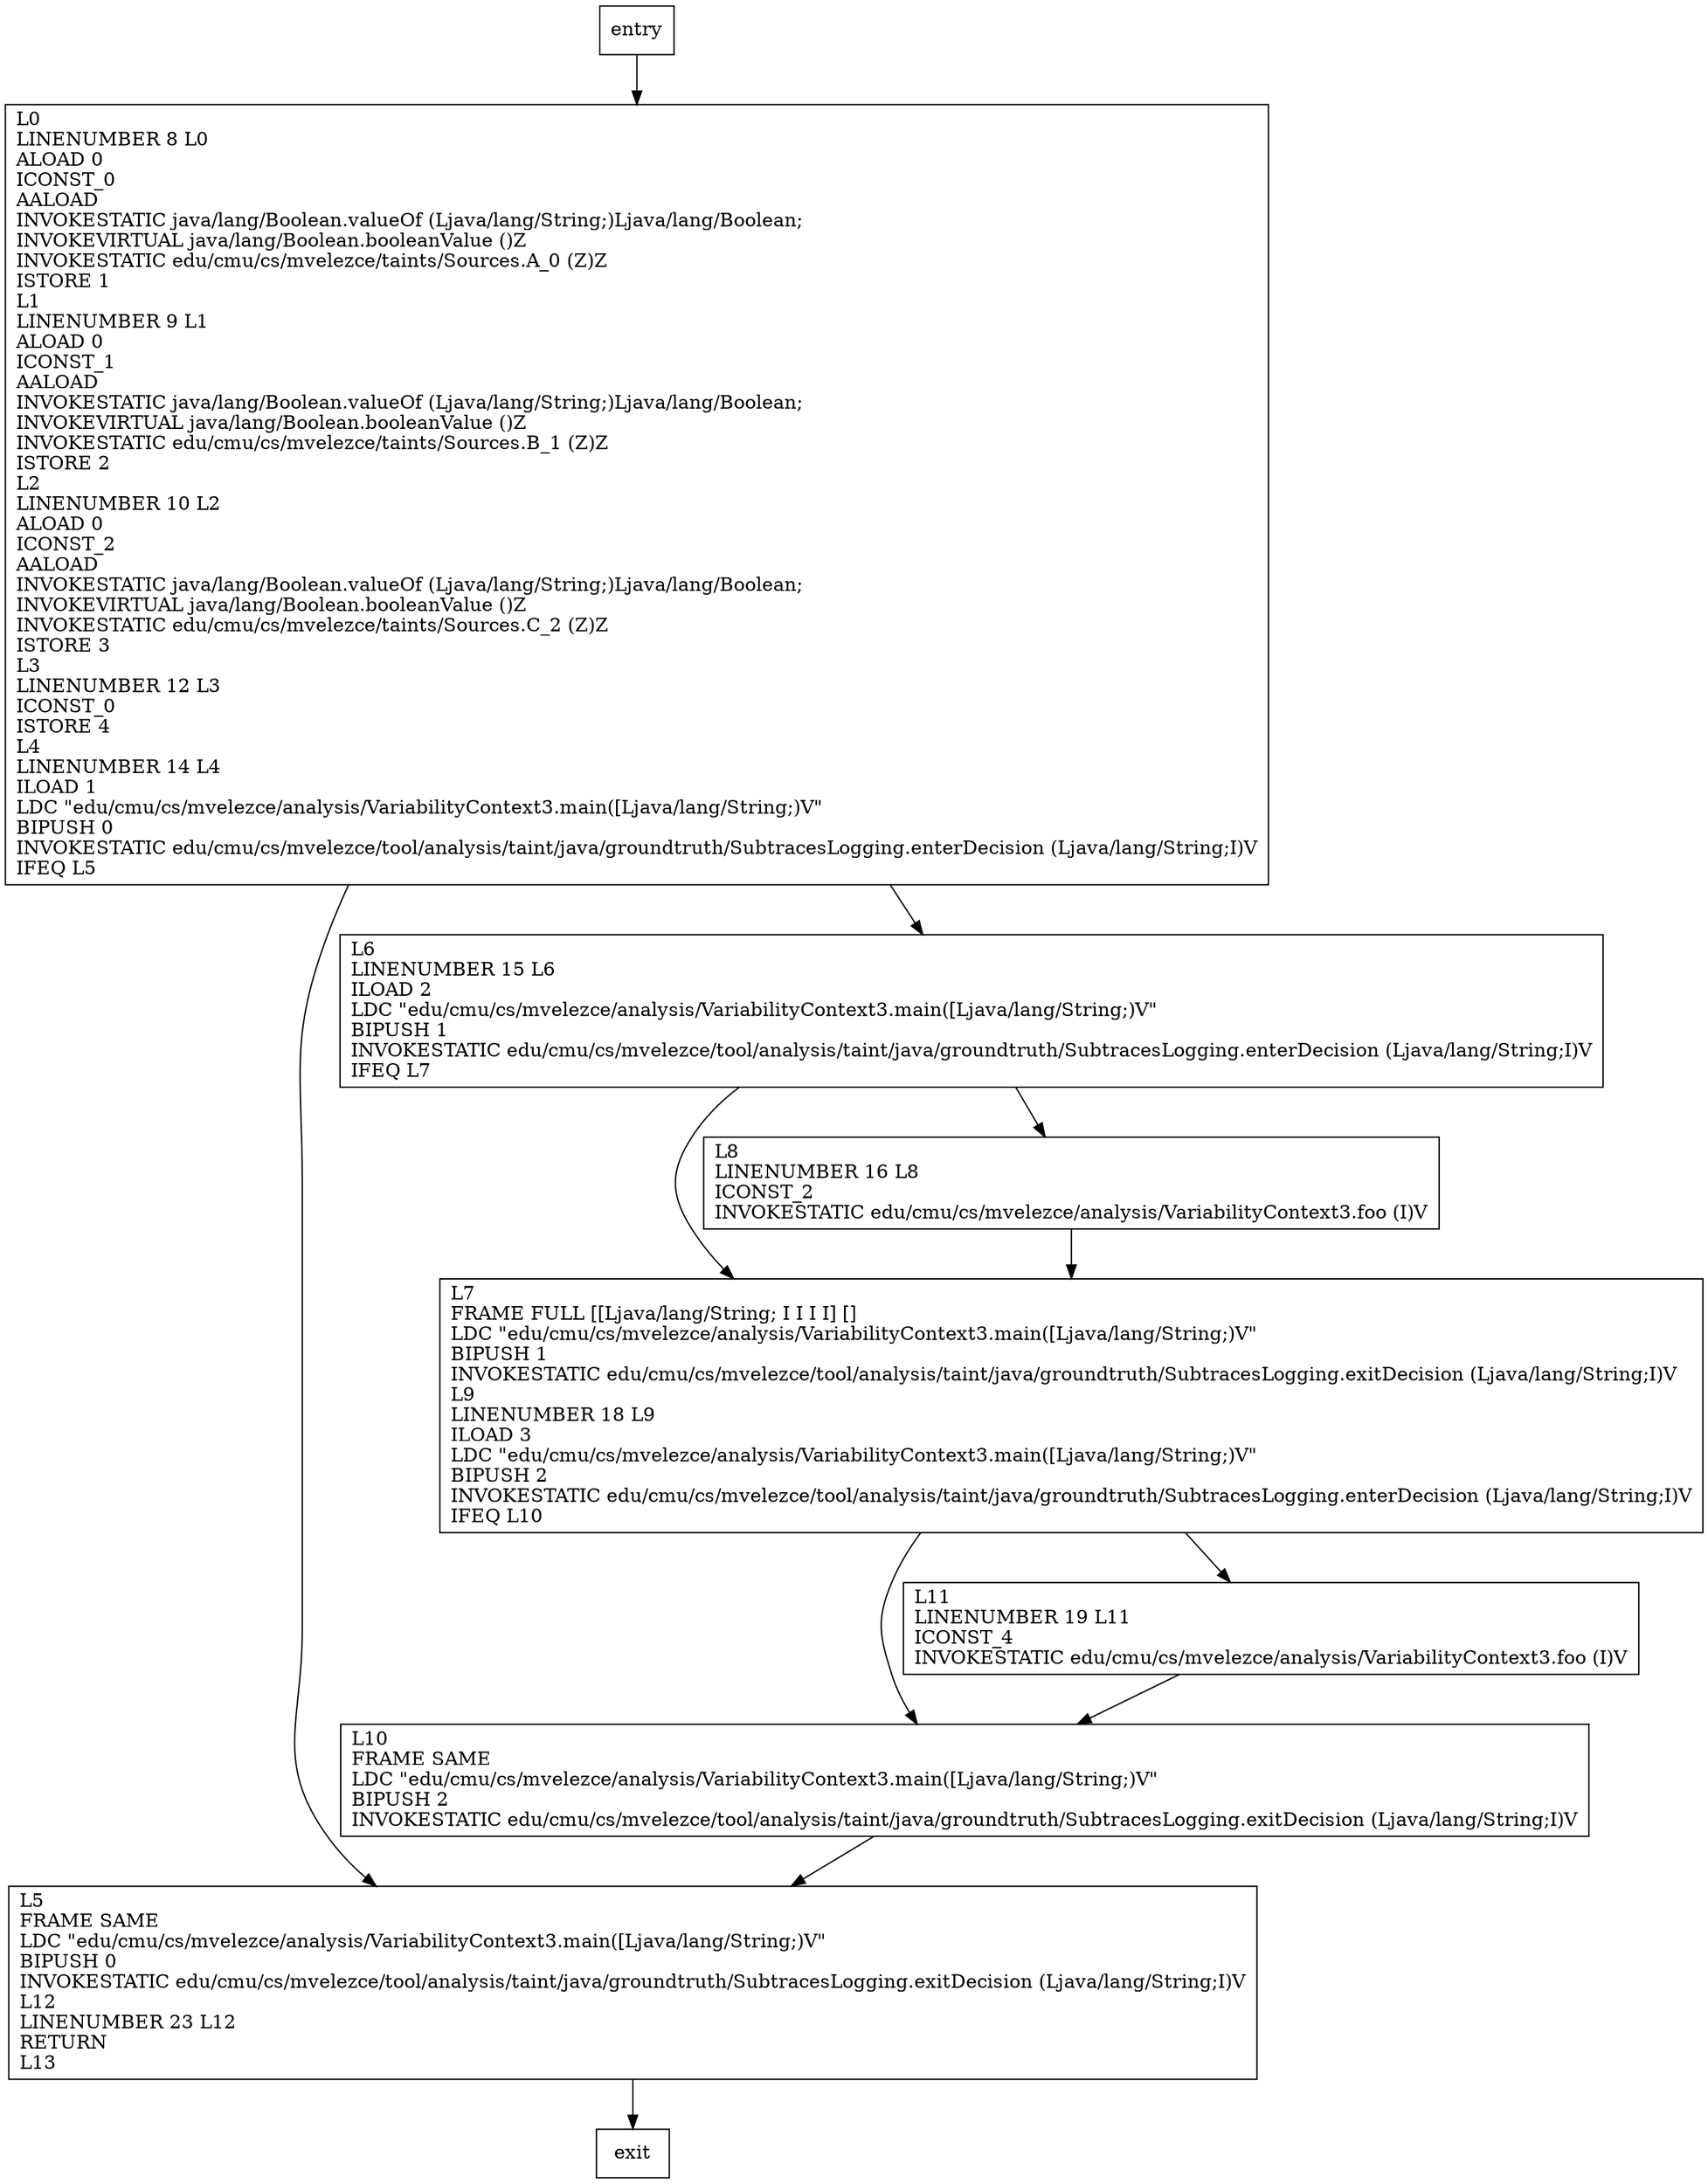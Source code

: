 digraph main {
node [shape=record];
557640526 [label="L0\lLINENUMBER 8 L0\lALOAD 0\lICONST_0\lAALOAD\lINVOKESTATIC java/lang/Boolean.valueOf (Ljava/lang/String;)Ljava/lang/Boolean;\lINVOKEVIRTUAL java/lang/Boolean.booleanValue ()Z\lINVOKESTATIC edu/cmu/cs/mvelezce/taints/Sources.A_0 (Z)Z\lISTORE 1\lL1\lLINENUMBER 9 L1\lALOAD 0\lICONST_1\lAALOAD\lINVOKESTATIC java/lang/Boolean.valueOf (Ljava/lang/String;)Ljava/lang/Boolean;\lINVOKEVIRTUAL java/lang/Boolean.booleanValue ()Z\lINVOKESTATIC edu/cmu/cs/mvelezce/taints/Sources.B_1 (Z)Z\lISTORE 2\lL2\lLINENUMBER 10 L2\lALOAD 0\lICONST_2\lAALOAD\lINVOKESTATIC java/lang/Boolean.valueOf (Ljava/lang/String;)Ljava/lang/Boolean;\lINVOKEVIRTUAL java/lang/Boolean.booleanValue ()Z\lINVOKESTATIC edu/cmu/cs/mvelezce/taints/Sources.C_2 (Z)Z\lISTORE 3\lL3\lLINENUMBER 12 L3\lICONST_0\lISTORE 4\lL4\lLINENUMBER 14 L4\lILOAD 1\lLDC \"edu/cmu/cs/mvelezce/analysis/VariabilityContext3.main([Ljava/lang/String;)V\"\lBIPUSH 0\lINVOKESTATIC edu/cmu/cs/mvelezce/tool/analysis/taint/java/groundtruth/SubtracesLogging.enterDecision (Ljava/lang/String;I)V\lIFEQ L5\l"];
1293369737 [label="L10\lFRAME SAME\lLDC \"edu/cmu/cs/mvelezce/analysis/VariabilityContext3.main([Ljava/lang/String;)V\"\lBIPUSH 2\lINVOKESTATIC edu/cmu/cs/mvelezce/tool/analysis/taint/java/groundtruth/SubtracesLogging.exitDecision (Ljava/lang/String;I)V\l"];
600252712 [label="L5\lFRAME SAME\lLDC \"edu/cmu/cs/mvelezce/analysis/VariabilityContext3.main([Ljava/lang/String;)V\"\lBIPUSH 0\lINVOKESTATIC edu/cmu/cs/mvelezce/tool/analysis/taint/java/groundtruth/SubtracesLogging.exitDecision (Ljava/lang/String;I)V\lL12\lLINENUMBER 23 L12\lRETURN\lL13\l"];
680584313 [label="L7\lFRAME FULL [[Ljava/lang/String; I I I I] []\lLDC \"edu/cmu/cs/mvelezce/analysis/VariabilityContext3.main([Ljava/lang/String;)V\"\lBIPUSH 1\lINVOKESTATIC edu/cmu/cs/mvelezce/tool/analysis/taint/java/groundtruth/SubtracesLogging.exitDecision (Ljava/lang/String;I)V\lL9\lLINENUMBER 18 L9\lILOAD 3\lLDC \"edu/cmu/cs/mvelezce/analysis/VariabilityContext3.main([Ljava/lang/String;)V\"\lBIPUSH 2\lINVOKESTATIC edu/cmu/cs/mvelezce/tool/analysis/taint/java/groundtruth/SubtracesLogging.enterDecision (Ljava/lang/String;I)V\lIFEQ L10\l"];
1857031358 [label="L8\lLINENUMBER 16 L8\lICONST_2\lINVOKESTATIC edu/cmu/cs/mvelezce/analysis/VariabilityContext3.foo (I)V\l"];
735200015 [label="L6\lLINENUMBER 15 L6\lILOAD 2\lLDC \"edu/cmu/cs/mvelezce/analysis/VariabilityContext3.main([Ljava/lang/String;)V\"\lBIPUSH 1\lINVOKESTATIC edu/cmu/cs/mvelezce/tool/analysis/taint/java/groundtruth/SubtracesLogging.enterDecision (Ljava/lang/String;I)V\lIFEQ L7\l"];
1961147937 [label="L11\lLINENUMBER 19 L11\lICONST_4\lINVOKESTATIC edu/cmu/cs/mvelezce/analysis/VariabilityContext3.foo (I)V\l"];
entry;
exit;
entry -> 557640526;
557640526 -> 600252712;
557640526 -> 735200015;
1293369737 -> 600252712;
600252712 -> exit;
680584313 -> 1293369737;
680584313 -> 1961147937;
1857031358 -> 680584313;
735200015 -> 680584313;
735200015 -> 1857031358;
1961147937 -> 1293369737;
}
